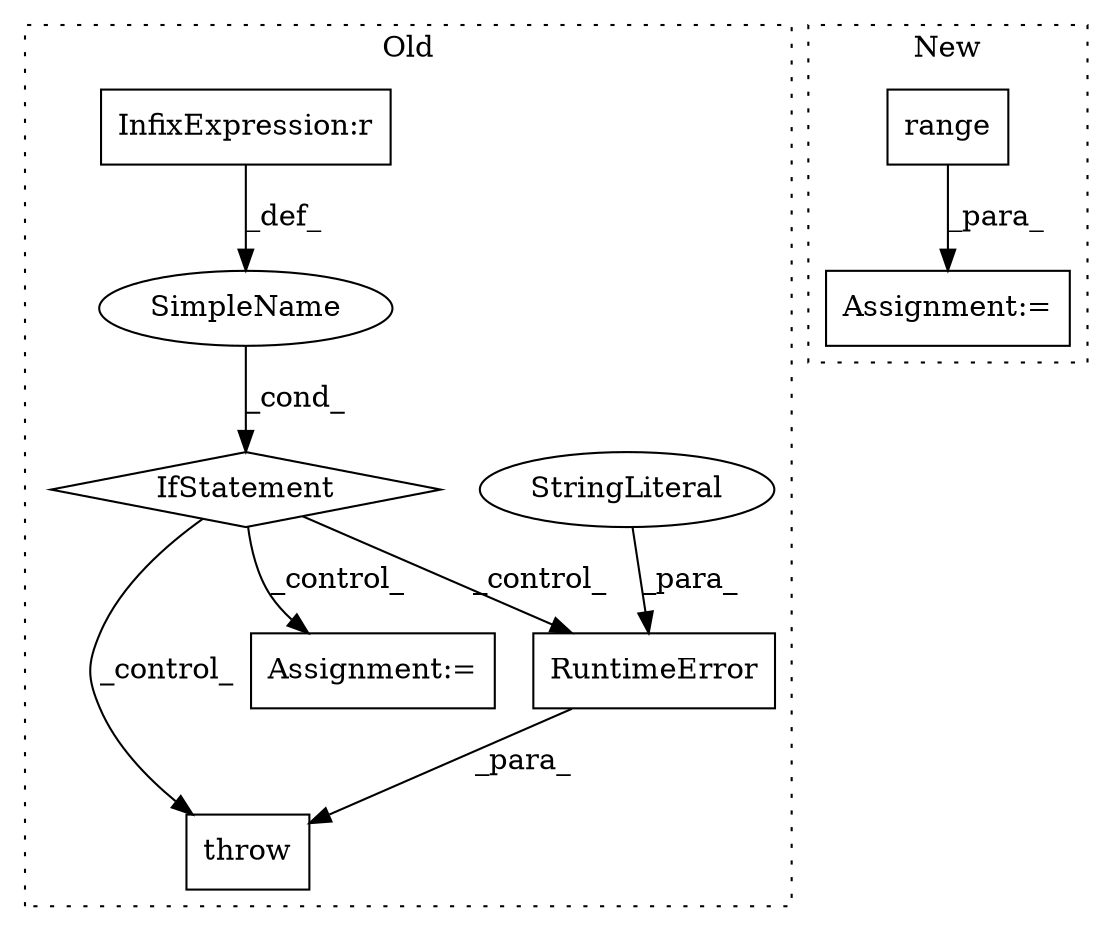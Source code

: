 digraph G {
subgraph cluster0 {
1 [label="RuntimeError" a="32" s="10176,10379" l="13,1" shape="box"];
4 [label="throw" a="53" s="10170" l="6" shape="box"];
5 [label="SimpleName" a="42" s="" l="" shape="ellipse"];
6 [label="IfStatement" a="25" s="10140,10156" l="4,2" shape="diamond"];
7 [label="StringLiteral" a="45" s="10189" l="190" shape="ellipse"];
8 [label="InfixExpression:r" a="27" s="10148" l="4" shape="box"];
9 [label="Assignment:=" a="7" s="10405" l="1" shape="box"];
label = "Old";
style="dotted";
}
subgraph cluster1 {
2 [label="range" a="32" s="9538,9555" l="6,1" shape="box"];
3 [label="Assignment:=" a="7" s="9597" l="1" shape="box"];
label = "New";
style="dotted";
}
1 -> 4 [label="_para_"];
2 -> 3 [label="_para_"];
5 -> 6 [label="_cond_"];
6 -> 4 [label="_control_"];
6 -> 1 [label="_control_"];
6 -> 9 [label="_control_"];
7 -> 1 [label="_para_"];
8 -> 5 [label="_def_"];
}